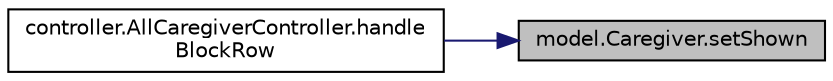 digraph "model.Caregiver.setShown"
{
 // LATEX_PDF_SIZE
  edge [fontname="Helvetica",fontsize="10",labelfontname="Helvetica",labelfontsize="10"];
  node [fontname="Helvetica",fontsize="10",shape=record];
  rankdir="RL";
  Node1 [label="model.Caregiver.setShown",height=0.2,width=0.4,color="black", fillcolor="grey75", style="filled", fontcolor="black",tooltip=" "];
  Node1 -> Node2 [dir="back",color="midnightblue",fontsize="10",style="solid",fontname="Helvetica"];
  Node2 [label="controller.AllCaregiverController.handle\lBlockRow",height=0.2,width=0.4,color="black", fillcolor="white", style="filled",URL="$classcontroller_1_1_all_caregiver_controller.html#a55a68c533abbf4c5bfd902bf3d1a0525",tooltip=" "];
}
